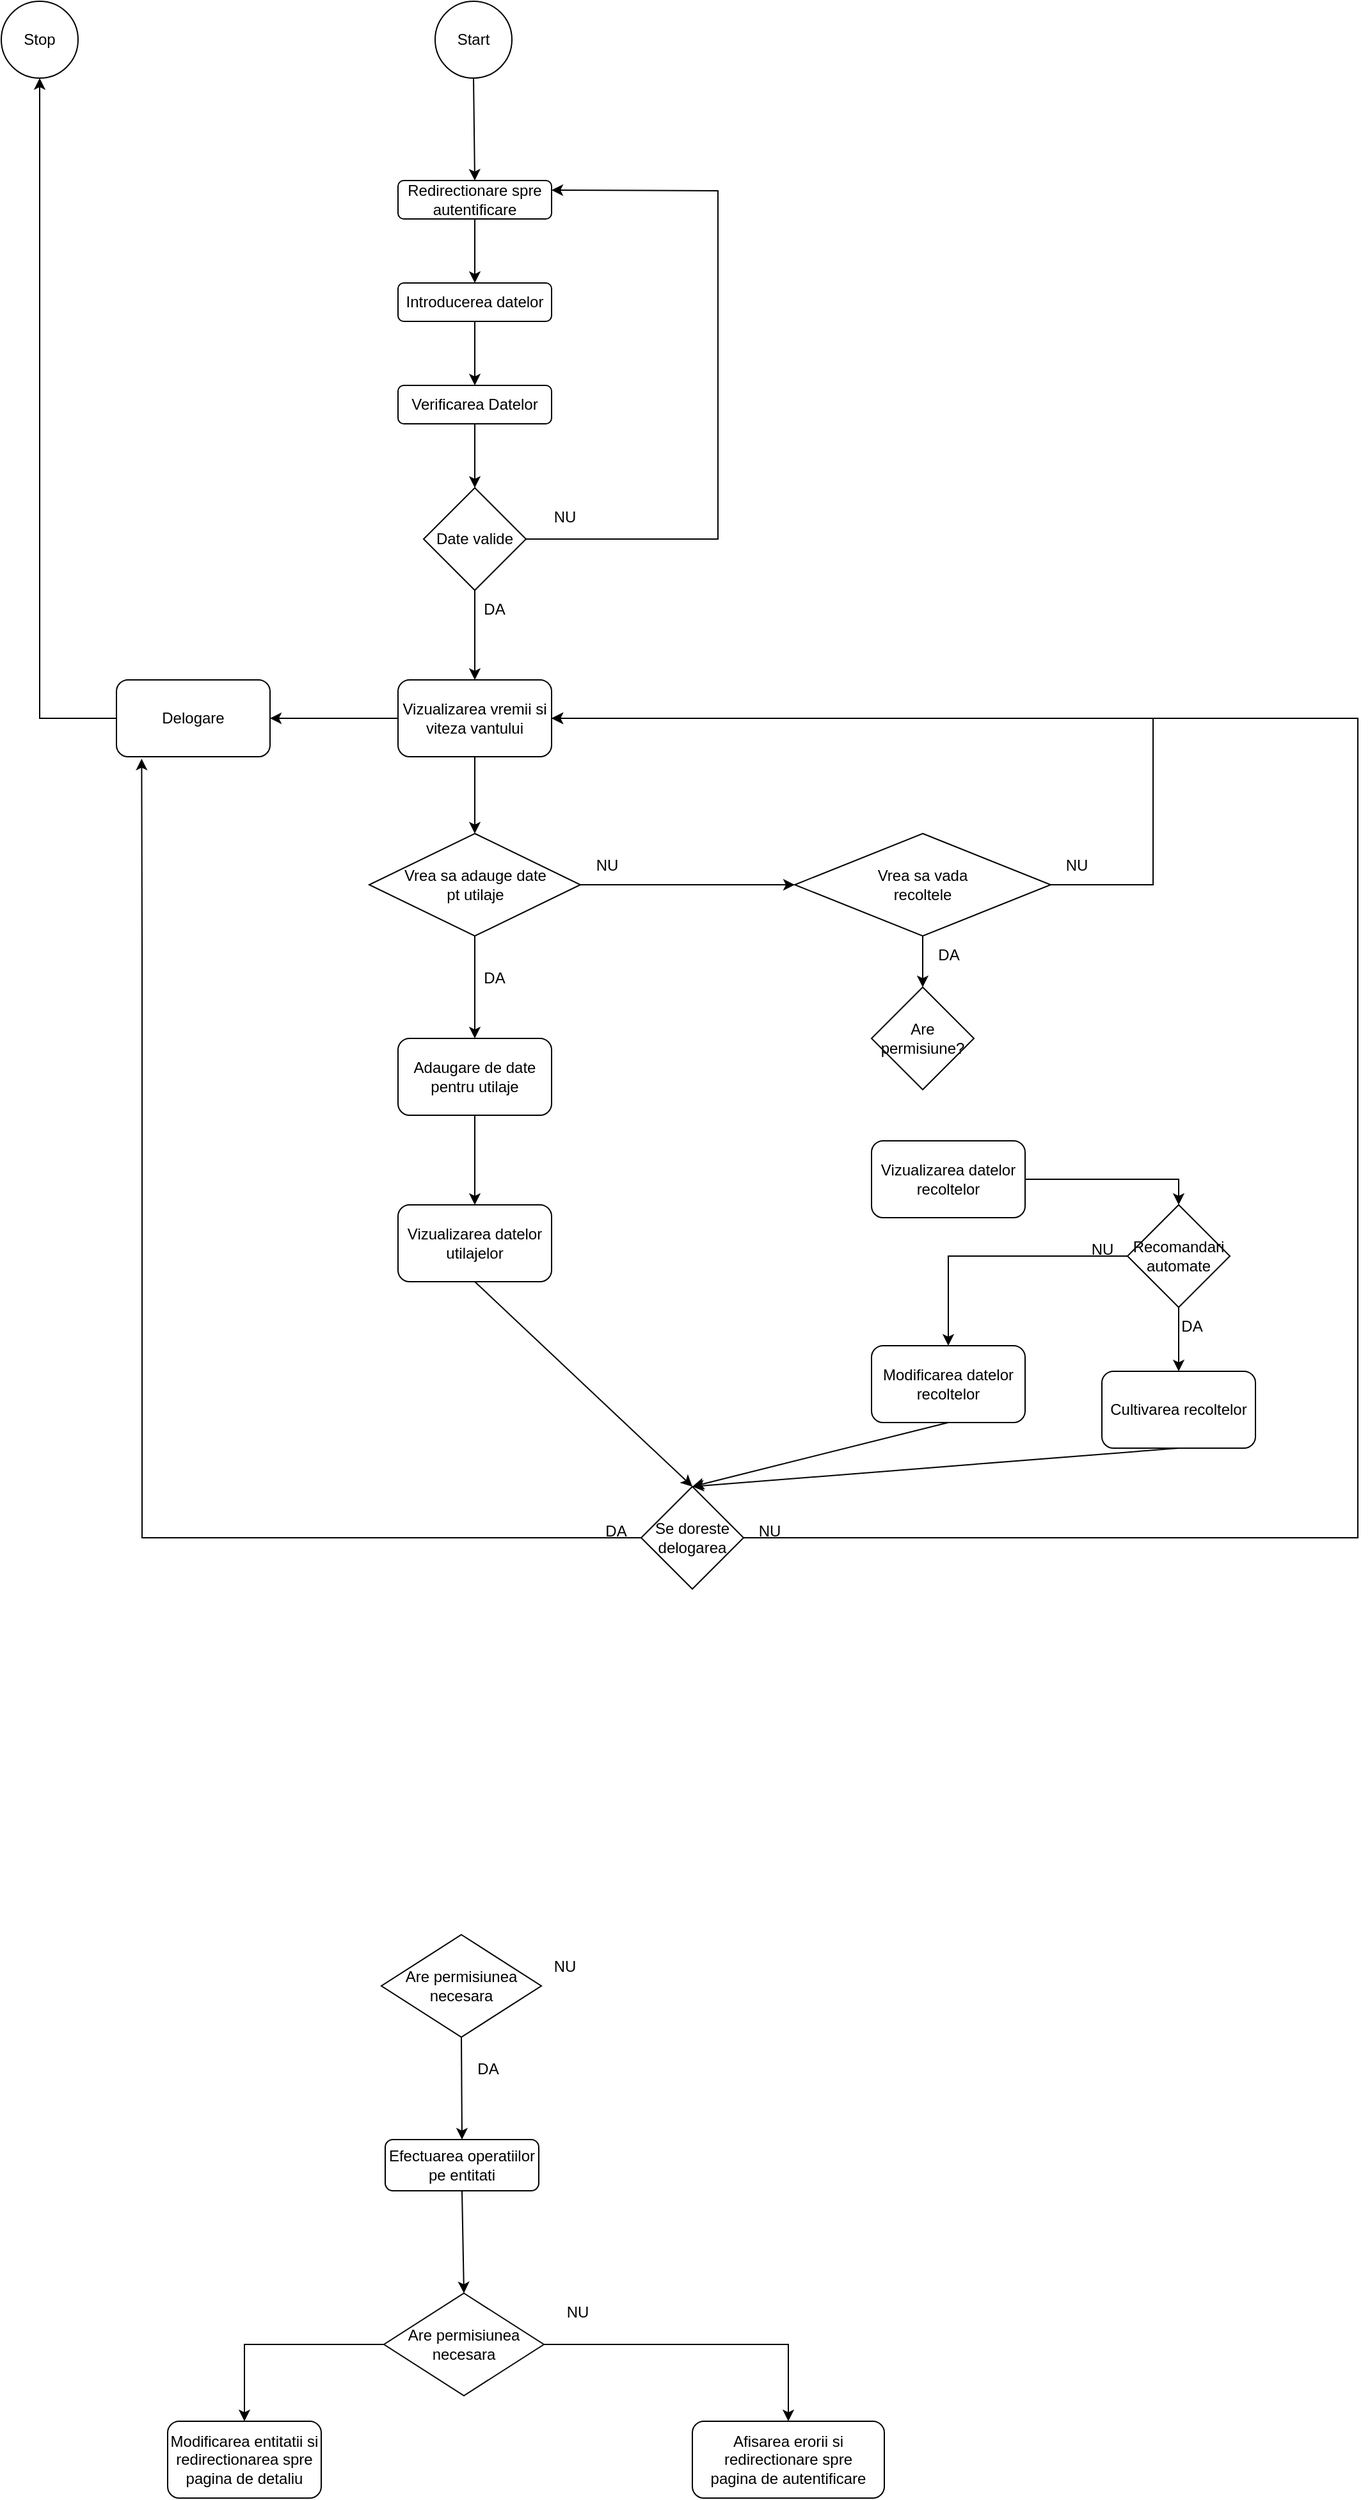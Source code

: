 <mxfile version="24.2.2" type="device">
  <diagram name="Page-1" id="Z83h0GsUQ1z9eeyrqAWJ">
    <mxGraphModel dx="1647" dy="1904" grid="1" gridSize="10" guides="1" tooltips="1" connect="1" arrows="1" fold="1" page="1" pageScale="1" pageWidth="850" pageHeight="1100" math="0" shadow="0">
      <root>
        <mxCell id="0" />
        <mxCell id="1" parent="0" />
        <mxCell id="EOyBNWd9qAoueUBvzOXu-2" value="Introducerea datelor" style="rounded=1;whiteSpace=wrap;html=1;" vertex="1" parent="1">
          <mxGeometry x="330" y="140" width="120" height="30" as="geometry" />
        </mxCell>
        <mxCell id="EOyBNWd9qAoueUBvzOXu-3" value="" style="endArrow=classic;html=1;rounded=0;exitX=0.5;exitY=1;exitDx=0;exitDy=0;entryX=0.5;entryY=0;entryDx=0;entryDy=0;" edge="1" parent="1" source="EOyBNWd9qAoueUBvzOXu-2" target="EOyBNWd9qAoueUBvzOXu-4">
          <mxGeometry width="50" height="50" relative="1" as="geometry">
            <mxPoint x="400" y="400" as="sourcePoint" />
            <mxPoint x="390" y="220" as="targetPoint" />
          </mxGeometry>
        </mxCell>
        <mxCell id="EOyBNWd9qAoueUBvzOXu-4" value="Verificarea Datelor" style="rounded=1;whiteSpace=wrap;html=1;" vertex="1" parent="1">
          <mxGeometry x="330" y="220" width="120" height="30" as="geometry" />
        </mxCell>
        <mxCell id="EOyBNWd9qAoueUBvzOXu-5" value="Date valide" style="rhombus;whiteSpace=wrap;html=1;" vertex="1" parent="1">
          <mxGeometry x="350" y="300" width="80" height="80" as="geometry" />
        </mxCell>
        <mxCell id="EOyBNWd9qAoueUBvzOXu-6" value="Redirectionare spre&lt;div&gt;autentificare&lt;/div&gt;" style="rounded=1;whiteSpace=wrap;html=1;" vertex="1" parent="1">
          <mxGeometry x="330" y="60" width="120" height="30" as="geometry" />
        </mxCell>
        <mxCell id="EOyBNWd9qAoueUBvzOXu-7" value="" style="endArrow=classic;html=1;rounded=0;exitX=0.5;exitY=1;exitDx=0;exitDy=0;entryX=0.5;entryY=0;entryDx=0;entryDy=0;" edge="1" parent="1" source="EOyBNWd9qAoueUBvzOXu-6" target="EOyBNWd9qAoueUBvzOXu-2">
          <mxGeometry width="50" height="50" relative="1" as="geometry">
            <mxPoint x="400" y="280" as="sourcePoint" />
            <mxPoint x="450" y="230" as="targetPoint" />
          </mxGeometry>
        </mxCell>
        <mxCell id="EOyBNWd9qAoueUBvzOXu-9" value="NU" style="text;html=1;align=center;verticalAlign=middle;resizable=0;points=[];autosize=1;strokeColor=none;fillColor=none;" vertex="1" parent="1">
          <mxGeometry x="440" y="308" width="40" height="30" as="geometry" />
        </mxCell>
        <mxCell id="EOyBNWd9qAoueUBvzOXu-11" value="" style="endArrow=classic;html=1;rounded=0;exitX=0.5;exitY=1;exitDx=0;exitDy=0;entryX=0.5;entryY=0;entryDx=0;entryDy=0;" edge="1" parent="1" source="EOyBNWd9qAoueUBvzOXu-5" target="EOyBNWd9qAoueUBvzOXu-14">
          <mxGeometry width="50" height="50" relative="1" as="geometry">
            <mxPoint x="400" y="280" as="sourcePoint" />
            <mxPoint x="390" y="430" as="targetPoint" />
          </mxGeometry>
        </mxCell>
        <mxCell id="EOyBNWd9qAoueUBvzOXu-12" value="DA" style="text;html=1;align=center;verticalAlign=middle;resizable=0;points=[];autosize=1;strokeColor=none;fillColor=none;" vertex="1" parent="1">
          <mxGeometry x="385" y="380" width="40" height="30" as="geometry" />
        </mxCell>
        <mxCell id="EOyBNWd9qAoueUBvzOXu-13" value="" style="endArrow=classic;html=1;rounded=0;exitX=0.5;exitY=1;exitDx=0;exitDy=0;entryX=0.5;entryY=0;entryDx=0;entryDy=0;" edge="1" parent="1" source="EOyBNWd9qAoueUBvzOXu-4" target="EOyBNWd9qAoueUBvzOXu-5">
          <mxGeometry width="50" height="50" relative="1" as="geometry">
            <mxPoint x="400" y="280" as="sourcePoint" />
            <mxPoint x="450" y="230" as="targetPoint" />
          </mxGeometry>
        </mxCell>
        <mxCell id="EOyBNWd9qAoueUBvzOXu-14" value="Vizualizarea vremii si viteza vantului" style="rounded=1;whiteSpace=wrap;html=1;" vertex="1" parent="1">
          <mxGeometry x="330" y="450" width="120" height="60" as="geometry" />
        </mxCell>
        <mxCell id="EOyBNWd9qAoueUBvzOXu-18" value="Efectuarea operatiilor&lt;div&gt;pe entitati&lt;/div&gt;" style="rounded=1;whiteSpace=wrap;html=1;" vertex="1" parent="1">
          <mxGeometry x="320" y="1590" width="120" height="40" as="geometry" />
        </mxCell>
        <mxCell id="EOyBNWd9qAoueUBvzOXu-19" value="Are permisiunea necesara" style="rhombus;whiteSpace=wrap;html=1;" vertex="1" parent="1">
          <mxGeometry x="317" y="1430" width="125" height="80" as="geometry" />
        </mxCell>
        <mxCell id="EOyBNWd9qAoueUBvzOXu-21" value="" style="endArrow=classic;html=1;rounded=0;exitX=0.5;exitY=1;exitDx=0;exitDy=0;entryX=0.5;entryY=0;entryDx=0;entryDy=0;" edge="1" parent="1" source="EOyBNWd9qAoueUBvzOXu-19" target="EOyBNWd9qAoueUBvzOXu-18">
          <mxGeometry width="50" height="50" relative="1" as="geometry">
            <mxPoint x="390" y="1500" as="sourcePoint" />
            <mxPoint x="440" y="1450" as="targetPoint" />
          </mxGeometry>
        </mxCell>
        <mxCell id="EOyBNWd9qAoueUBvzOXu-22" value="DA" style="text;html=1;align=center;verticalAlign=middle;resizable=0;points=[];autosize=1;strokeColor=none;fillColor=none;" vertex="1" parent="1">
          <mxGeometry x="380" y="1520" width="40" height="30" as="geometry" />
        </mxCell>
        <mxCell id="EOyBNWd9qAoueUBvzOXu-24" value="NU" style="text;html=1;align=center;verticalAlign=middle;resizable=0;points=[];autosize=1;strokeColor=none;fillColor=none;" vertex="1" parent="1">
          <mxGeometry x="440" y="1440" width="40" height="30" as="geometry" />
        </mxCell>
        <mxCell id="EOyBNWd9qAoueUBvzOXu-25" value="Are permisiunea necesara" style="rhombus;whiteSpace=wrap;html=1;" vertex="1" parent="1">
          <mxGeometry x="319" y="1710" width="125" height="80" as="geometry" />
        </mxCell>
        <mxCell id="EOyBNWd9qAoueUBvzOXu-26" value="" style="endArrow=classic;html=1;rounded=0;exitX=0.5;exitY=1;exitDx=0;exitDy=0;entryX=0.5;entryY=0;entryDx=0;entryDy=0;" edge="1" parent="1" source="EOyBNWd9qAoueUBvzOXu-18" target="EOyBNWd9qAoueUBvzOXu-25">
          <mxGeometry width="50" height="50" relative="1" as="geometry">
            <mxPoint x="380" y="1600" as="sourcePoint" />
            <mxPoint x="430" y="1550" as="targetPoint" />
          </mxGeometry>
        </mxCell>
        <mxCell id="EOyBNWd9qAoueUBvzOXu-27" value="" style="endArrow=classic;html=1;rounded=0;exitX=1;exitY=0.5;exitDx=0;exitDy=0;entryX=0.5;entryY=0;entryDx=0;entryDy=0;" edge="1" parent="1" source="EOyBNWd9qAoueUBvzOXu-25" target="EOyBNWd9qAoueUBvzOXu-31">
          <mxGeometry width="50" height="50" relative="1" as="geometry">
            <mxPoint x="590" y="1750" as="sourcePoint" />
            <mxPoint x="640" y="1750" as="targetPoint" />
            <Array as="points">
              <mxPoint x="635" y="1750" />
            </Array>
          </mxGeometry>
        </mxCell>
        <mxCell id="EOyBNWd9qAoueUBvzOXu-28" value="NU" style="text;html=1;align=center;verticalAlign=middle;resizable=0;points=[];autosize=1;strokeColor=none;fillColor=none;" vertex="1" parent="1">
          <mxGeometry x="450" y="1710" width="40" height="30" as="geometry" />
        </mxCell>
        <mxCell id="EOyBNWd9qAoueUBvzOXu-31" value="Afisarea erorii si redirectionare spre&lt;div&gt;pagina de autentificare&lt;/div&gt;" style="rounded=1;whiteSpace=wrap;html=1;" vertex="1" parent="1">
          <mxGeometry x="560" y="1810" width="150" height="60" as="geometry" />
        </mxCell>
        <mxCell id="EOyBNWd9qAoueUBvzOXu-32" value="Modificarea entitatii si redirectionarea spre pagina de detaliu" style="rounded=1;whiteSpace=wrap;html=1;" vertex="1" parent="1">
          <mxGeometry x="150" y="1810" width="120" height="60" as="geometry" />
        </mxCell>
        <mxCell id="EOyBNWd9qAoueUBvzOXu-33" value="" style="endArrow=classic;html=1;rounded=0;exitX=0;exitY=0.5;exitDx=0;exitDy=0;entryX=0.5;entryY=0;entryDx=0;entryDy=0;" edge="1" parent="1" source="EOyBNWd9qAoueUBvzOXu-25" target="EOyBNWd9qAoueUBvzOXu-32">
          <mxGeometry width="50" height="50" relative="1" as="geometry">
            <mxPoint x="310" y="1750" as="sourcePoint" />
            <mxPoint x="180" y="1750" as="targetPoint" />
            <Array as="points">
              <mxPoint x="210" y="1750" />
            </Array>
          </mxGeometry>
        </mxCell>
        <mxCell id="EOyBNWd9qAoueUBvzOXu-35" value="Delogare" style="rounded=1;whiteSpace=wrap;html=1;" vertex="1" parent="1">
          <mxGeometry x="110" y="450" width="120" height="60" as="geometry" />
        </mxCell>
        <mxCell id="EOyBNWd9qAoueUBvzOXu-37" value="Start" style="ellipse;whiteSpace=wrap;html=1;aspect=fixed;" vertex="1" parent="1">
          <mxGeometry x="359" y="-80" width="60" height="60" as="geometry" />
        </mxCell>
        <mxCell id="EOyBNWd9qAoueUBvzOXu-38" value="" style="endArrow=classic;html=1;rounded=0;exitX=1;exitY=0.5;exitDx=0;exitDy=0;entryX=1;entryY=0.25;entryDx=0;entryDy=0;" edge="1" parent="1" source="EOyBNWd9qAoueUBvzOXu-5" target="EOyBNWd9qAoueUBvzOXu-6">
          <mxGeometry width="50" height="50" relative="1" as="geometry">
            <mxPoint x="370" y="110" as="sourcePoint" />
            <mxPoint x="420" y="60" as="targetPoint" />
            <Array as="points">
              <mxPoint x="580" y="340" />
              <mxPoint x="580" y="68" />
            </Array>
          </mxGeometry>
        </mxCell>
        <mxCell id="EOyBNWd9qAoueUBvzOXu-39" value="" style="endArrow=classic;html=1;rounded=0;exitX=0.5;exitY=1;exitDx=0;exitDy=0;entryX=0.5;entryY=0;entryDx=0;entryDy=0;" edge="1" parent="1" source="EOyBNWd9qAoueUBvzOXu-37" target="EOyBNWd9qAoueUBvzOXu-6">
          <mxGeometry width="50" height="50" relative="1" as="geometry">
            <mxPoint x="370" y="340" as="sourcePoint" />
            <mxPoint x="420" y="290" as="targetPoint" />
          </mxGeometry>
        </mxCell>
        <mxCell id="EOyBNWd9qAoueUBvzOXu-40" value="" style="endArrow=classic;html=1;rounded=0;exitX=0;exitY=0.5;exitDx=0;exitDy=0;entryX=1;entryY=0.5;entryDx=0;entryDy=0;" edge="1" parent="1" source="EOyBNWd9qAoueUBvzOXu-14" target="EOyBNWd9qAoueUBvzOXu-35">
          <mxGeometry width="50" height="50" relative="1" as="geometry">
            <mxPoint x="370" y="460" as="sourcePoint" />
            <mxPoint x="420" y="410" as="targetPoint" />
          </mxGeometry>
        </mxCell>
        <mxCell id="EOyBNWd9qAoueUBvzOXu-42" value="Vizualizarea datelor&lt;div&gt;recoltelor&lt;/div&gt;" style="rounded=1;whiteSpace=wrap;html=1;" vertex="1" parent="1">
          <mxGeometry x="700" y="810" width="120" height="60" as="geometry" />
        </mxCell>
        <mxCell id="EOyBNWd9qAoueUBvzOXu-43" value="Modificarea datelor&lt;div&gt;recoltelor&lt;/div&gt;" style="rounded=1;whiteSpace=wrap;html=1;" vertex="1" parent="1">
          <mxGeometry x="700" y="970" width="120" height="60" as="geometry" />
        </mxCell>
        <mxCell id="EOyBNWd9qAoueUBvzOXu-46" value="Adaugare de date pentru utilaje" style="rounded=1;whiteSpace=wrap;html=1;" vertex="1" parent="1">
          <mxGeometry x="330" y="730" width="120" height="60" as="geometry" />
        </mxCell>
        <mxCell id="EOyBNWd9qAoueUBvzOXu-48" value="Cultivarea recoltelor" style="rounded=1;whiteSpace=wrap;html=1;" vertex="1" parent="1">
          <mxGeometry x="880" y="990" width="120" height="60" as="geometry" />
        </mxCell>
        <mxCell id="EOyBNWd9qAoueUBvzOXu-50" value="Vizualizarea datelor&lt;div&gt;utilajelor&lt;/div&gt;" style="rounded=1;whiteSpace=wrap;html=1;" vertex="1" parent="1">
          <mxGeometry x="330" y="860" width="120" height="60" as="geometry" />
        </mxCell>
        <mxCell id="EOyBNWd9qAoueUBvzOXu-51" value="" style="endArrow=classic;html=1;rounded=0;exitX=0.5;exitY=1;exitDx=0;exitDy=0;entryX=0.5;entryY=0;entryDx=0;entryDy=0;" edge="1" parent="1" source="EOyBNWd9qAoueUBvzOXu-46" target="EOyBNWd9qAoueUBvzOXu-50">
          <mxGeometry width="50" height="50" relative="1" as="geometry">
            <mxPoint x="420" y="820" as="sourcePoint" />
            <mxPoint x="470" y="770" as="targetPoint" />
          </mxGeometry>
        </mxCell>
        <mxCell id="EOyBNWd9qAoueUBvzOXu-53" value="Vrea sa adauge date&lt;div&gt;pt utilaje&lt;/div&gt;" style="rhombus;whiteSpace=wrap;html=1;" vertex="1" parent="1">
          <mxGeometry x="307.5" y="570" width="165" height="80" as="geometry" />
        </mxCell>
        <mxCell id="EOyBNWd9qAoueUBvzOXu-54" value="" style="endArrow=classic;html=1;rounded=0;exitX=0.5;exitY=1;exitDx=0;exitDy=0;entryX=0.5;entryY=0;entryDx=0;entryDy=0;" edge="1" parent="1" source="EOyBNWd9qAoueUBvzOXu-14" target="EOyBNWd9qAoueUBvzOXu-53">
          <mxGeometry width="50" height="50" relative="1" as="geometry">
            <mxPoint x="480" y="730" as="sourcePoint" />
            <mxPoint x="530" y="680" as="targetPoint" />
          </mxGeometry>
        </mxCell>
        <mxCell id="EOyBNWd9qAoueUBvzOXu-55" value="" style="endArrow=classic;html=1;rounded=0;exitX=0.5;exitY=1;exitDx=0;exitDy=0;entryX=0.5;entryY=0;entryDx=0;entryDy=0;" edge="1" parent="1" source="EOyBNWd9qAoueUBvzOXu-53" target="EOyBNWd9qAoueUBvzOXu-46">
          <mxGeometry width="50" height="50" relative="1" as="geometry">
            <mxPoint x="480" y="730" as="sourcePoint" />
            <mxPoint x="530" y="680" as="targetPoint" />
          </mxGeometry>
        </mxCell>
        <mxCell id="EOyBNWd9qAoueUBvzOXu-56" value="DA" style="text;html=1;align=center;verticalAlign=middle;resizable=0;points=[];autosize=1;strokeColor=none;fillColor=none;" vertex="1" parent="1">
          <mxGeometry x="385" y="668" width="40" height="30" as="geometry" />
        </mxCell>
        <mxCell id="EOyBNWd9qAoueUBvzOXu-58" value="Vrea sa vada&lt;div&gt;recoltele&lt;/div&gt;" style="rhombus;whiteSpace=wrap;html=1;" vertex="1" parent="1">
          <mxGeometry x="640" y="570" width="200" height="80" as="geometry" />
        </mxCell>
        <mxCell id="EOyBNWd9qAoueUBvzOXu-59" value="" style="endArrow=classic;html=1;rounded=0;exitX=1;exitY=0.5;exitDx=0;exitDy=0;entryX=0;entryY=0.5;entryDx=0;entryDy=0;" edge="1" parent="1" source="EOyBNWd9qAoueUBvzOXu-53" target="EOyBNWd9qAoueUBvzOXu-58">
          <mxGeometry width="50" height="50" relative="1" as="geometry">
            <mxPoint x="480" y="730" as="sourcePoint" />
            <mxPoint x="530" y="680" as="targetPoint" />
          </mxGeometry>
        </mxCell>
        <mxCell id="EOyBNWd9qAoueUBvzOXu-60" value="NU" style="text;html=1;align=center;verticalAlign=middle;resizable=0;points=[];autosize=1;strokeColor=none;fillColor=none;" vertex="1" parent="1">
          <mxGeometry x="472.5" y="580" width="40" height="30" as="geometry" />
        </mxCell>
        <mxCell id="EOyBNWd9qAoueUBvzOXu-62" value="DA" style="text;html=1;align=center;verticalAlign=middle;resizable=0;points=[];autosize=1;strokeColor=none;fillColor=none;" vertex="1" parent="1">
          <mxGeometry x="740" y="650" width="40" height="30" as="geometry" />
        </mxCell>
        <mxCell id="EOyBNWd9qAoueUBvzOXu-63" value="" style="endArrow=classic;html=1;rounded=0;exitX=1;exitY=0.5;exitDx=0;exitDy=0;entryX=1;entryY=0.5;entryDx=0;entryDy=0;" edge="1" parent="1" source="EOyBNWd9qAoueUBvzOXu-58" target="EOyBNWd9qAoueUBvzOXu-14">
          <mxGeometry width="50" height="50" relative="1" as="geometry">
            <mxPoint x="720" y="420" as="sourcePoint" />
            <mxPoint x="770" y="370" as="targetPoint" />
            <Array as="points">
              <mxPoint x="920" y="610" />
              <mxPoint x="920" y="480" />
            </Array>
          </mxGeometry>
        </mxCell>
        <mxCell id="EOyBNWd9qAoueUBvzOXu-64" value="NU" style="text;html=1;align=center;verticalAlign=middle;resizable=0;points=[];autosize=1;strokeColor=none;fillColor=none;" vertex="1" parent="1">
          <mxGeometry x="840" y="580" width="40" height="30" as="geometry" />
        </mxCell>
        <mxCell id="EOyBNWd9qAoueUBvzOXu-65" value="Se doreste&lt;br&gt;delogarea" style="rhombus;whiteSpace=wrap;html=1;" vertex="1" parent="1">
          <mxGeometry x="520" y="1080" width="80" height="80" as="geometry" />
        </mxCell>
        <mxCell id="EOyBNWd9qAoueUBvzOXu-67" value="" style="endArrow=classic;html=1;rounded=0;exitX=0;exitY=0.5;exitDx=0;exitDy=0;entryX=0.164;entryY=1.026;entryDx=0;entryDy=0;entryPerimeter=0;" edge="1" parent="1" source="EOyBNWd9qAoueUBvzOXu-65" target="EOyBNWd9qAoueUBvzOXu-35">
          <mxGeometry width="50" height="50" relative="1" as="geometry">
            <mxPoint x="720" y="840" as="sourcePoint" />
            <mxPoint x="770" y="790" as="targetPoint" />
            <Array as="points">
              <mxPoint x="200" y="1120" />
              <mxPoint x="130" y="1120" />
              <mxPoint x="130" y="660" />
            </Array>
          </mxGeometry>
        </mxCell>
        <mxCell id="EOyBNWd9qAoueUBvzOXu-68" value="DA" style="text;html=1;align=center;verticalAlign=middle;resizable=0;points=[];autosize=1;strokeColor=none;fillColor=none;" vertex="1" parent="1">
          <mxGeometry x="480" y="1100" width="40" height="30" as="geometry" />
        </mxCell>
        <mxCell id="EOyBNWd9qAoueUBvzOXu-71" value="" style="endArrow=classic;html=1;rounded=0;exitX=1;exitY=0.5;exitDx=0;exitDy=0;entryX=1;entryY=0.5;entryDx=0;entryDy=0;" edge="1" parent="1" source="EOyBNWd9qAoueUBvzOXu-65" target="EOyBNWd9qAoueUBvzOXu-14">
          <mxGeometry width="50" height="50" relative="1" as="geometry">
            <mxPoint x="720" y="790" as="sourcePoint" />
            <mxPoint x="770" y="740" as="targetPoint" />
            <Array as="points">
              <mxPoint x="860" y="1120" />
              <mxPoint x="1080" y="1120" />
              <mxPoint x="1080" y="1020" />
              <mxPoint x="1080" y="740" />
              <mxPoint x="1080" y="610" />
              <mxPoint x="1080" y="480" />
            </Array>
          </mxGeometry>
        </mxCell>
        <mxCell id="EOyBNWd9qAoueUBvzOXu-72" value="NU" style="text;html=1;align=center;verticalAlign=middle;resizable=0;points=[];autosize=1;strokeColor=none;fillColor=none;" vertex="1" parent="1">
          <mxGeometry x="600" y="1100" width="40" height="30" as="geometry" />
        </mxCell>
        <mxCell id="EOyBNWd9qAoueUBvzOXu-75" value="" style="endArrow=classic;html=1;rounded=0;exitX=0.5;exitY=1;exitDx=0;exitDy=0;entryX=0.5;entryY=0;entryDx=0;entryDy=0;" edge="1" parent="1" source="EOyBNWd9qAoueUBvzOXu-43" target="EOyBNWd9qAoueUBvzOXu-65">
          <mxGeometry width="50" height="50" relative="1" as="geometry">
            <mxPoint x="720" y="790" as="sourcePoint" />
            <mxPoint x="740" y="990" as="targetPoint" />
          </mxGeometry>
        </mxCell>
        <mxCell id="EOyBNWd9qAoueUBvzOXu-76" value="" style="endArrow=classic;html=1;rounded=0;exitX=0.5;exitY=1;exitDx=0;exitDy=0;entryX=0.5;entryY=0;entryDx=0;entryDy=0;" edge="1" parent="1" source="EOyBNWd9qAoueUBvzOXu-50" target="EOyBNWd9qAoueUBvzOXu-65">
          <mxGeometry width="50" height="50" relative="1" as="geometry">
            <mxPoint x="710" y="820" as="sourcePoint" />
            <mxPoint x="760" y="770" as="targetPoint" />
          </mxGeometry>
        </mxCell>
        <mxCell id="EOyBNWd9qAoueUBvzOXu-77" value="" style="endArrow=classic;html=1;rounded=0;exitX=0.5;exitY=1;exitDx=0;exitDy=0;entryX=0.5;entryY=0;entryDx=0;entryDy=0;" edge="1" parent="1" source="EOyBNWd9qAoueUBvzOXu-48" target="EOyBNWd9qAoueUBvzOXu-65">
          <mxGeometry width="50" height="50" relative="1" as="geometry">
            <mxPoint x="710" y="820" as="sourcePoint" />
            <mxPoint x="760" y="770" as="targetPoint" />
          </mxGeometry>
        </mxCell>
        <mxCell id="EOyBNWd9qAoueUBvzOXu-78" value="Recomandari&lt;div&gt;automate&lt;/div&gt;" style="rhombus;whiteSpace=wrap;html=1;" vertex="1" parent="1">
          <mxGeometry x="900" y="860" width="80" height="80" as="geometry" />
        </mxCell>
        <mxCell id="EOyBNWd9qAoueUBvzOXu-79" value="" style="endArrow=classic;html=1;rounded=0;exitX=1;exitY=0.5;exitDx=0;exitDy=0;entryX=0.5;entryY=0;entryDx=0;entryDy=0;" edge="1" parent="1" source="EOyBNWd9qAoueUBvzOXu-42" target="EOyBNWd9qAoueUBvzOXu-78">
          <mxGeometry width="50" height="50" relative="1" as="geometry">
            <mxPoint x="730" y="870" as="sourcePoint" />
            <mxPoint x="780" y="820" as="targetPoint" />
            <Array as="points">
              <mxPoint x="940" y="840" />
            </Array>
          </mxGeometry>
        </mxCell>
        <mxCell id="EOyBNWd9qAoueUBvzOXu-80" value="Stop" style="ellipse;whiteSpace=wrap;html=1;aspect=fixed;" vertex="1" parent="1">
          <mxGeometry x="20" y="-80" width="60" height="60" as="geometry" />
        </mxCell>
        <mxCell id="EOyBNWd9qAoueUBvzOXu-81" value="" style="endArrow=classic;html=1;rounded=0;exitX=0;exitY=0.5;exitDx=0;exitDy=0;entryX=0.5;entryY=1;entryDx=0;entryDy=0;" edge="1" parent="1" source="EOyBNWd9qAoueUBvzOXu-35" target="EOyBNWd9qAoueUBvzOXu-80">
          <mxGeometry width="50" height="50" relative="1" as="geometry">
            <mxPoint x="710" y="170" as="sourcePoint" />
            <mxPoint x="760" y="120" as="targetPoint" />
            <Array as="points">
              <mxPoint x="50" y="480" />
            </Array>
          </mxGeometry>
        </mxCell>
        <mxCell id="EOyBNWd9qAoueUBvzOXu-82" value="" style="endArrow=classic;html=1;rounded=0;exitX=0.5;exitY=1;exitDx=0;exitDy=0;entryX=0.5;entryY=0;entryDx=0;entryDy=0;" edge="1" parent="1" source="EOyBNWd9qAoueUBvzOXu-78" target="EOyBNWd9qAoueUBvzOXu-48">
          <mxGeometry width="50" height="50" relative="1" as="geometry">
            <mxPoint x="730" y="940" as="sourcePoint" />
            <mxPoint x="780" y="890" as="targetPoint" />
          </mxGeometry>
        </mxCell>
        <mxCell id="EOyBNWd9qAoueUBvzOXu-83" value="DA" style="text;html=1;align=center;verticalAlign=middle;resizable=0;points=[];autosize=1;strokeColor=none;fillColor=none;" vertex="1" parent="1">
          <mxGeometry x="930" y="940" width="40" height="30" as="geometry" />
        </mxCell>
        <mxCell id="EOyBNWd9qAoueUBvzOXu-84" value="" style="endArrow=classic;html=1;rounded=0;exitX=0;exitY=0.5;exitDx=0;exitDy=0;entryX=0.5;entryY=0;entryDx=0;entryDy=0;" edge="1" parent="1" source="EOyBNWd9qAoueUBvzOXu-78" target="EOyBNWd9qAoueUBvzOXu-43">
          <mxGeometry width="50" height="50" relative="1" as="geometry">
            <mxPoint x="730" y="940" as="sourcePoint" />
            <mxPoint x="780" y="890" as="targetPoint" />
            <Array as="points">
              <mxPoint x="760" y="900" />
            </Array>
          </mxGeometry>
        </mxCell>
        <mxCell id="EOyBNWd9qAoueUBvzOXu-85" value="NU" style="text;html=1;align=center;verticalAlign=middle;resizable=0;points=[];autosize=1;strokeColor=none;fillColor=none;" vertex="1" parent="1">
          <mxGeometry x="860" y="880" width="40" height="30" as="geometry" />
        </mxCell>
        <mxCell id="EOyBNWd9qAoueUBvzOXu-86" value="Are permisiune?" style="rhombus;whiteSpace=wrap;html=1;" vertex="1" parent="1">
          <mxGeometry x="700" y="690" width="80" height="80" as="geometry" />
        </mxCell>
        <mxCell id="EOyBNWd9qAoueUBvzOXu-87" value="" style="endArrow=classic;html=1;rounded=0;exitX=0.5;exitY=1;exitDx=0;exitDy=0;entryX=0.5;entryY=0;entryDx=0;entryDy=0;" edge="1" parent="1" source="EOyBNWd9qAoueUBvzOXu-58" target="EOyBNWd9qAoueUBvzOXu-86">
          <mxGeometry width="50" height="50" relative="1" as="geometry">
            <mxPoint x="650" y="820" as="sourcePoint" />
            <mxPoint x="700" y="770" as="targetPoint" />
          </mxGeometry>
        </mxCell>
      </root>
    </mxGraphModel>
  </diagram>
</mxfile>
